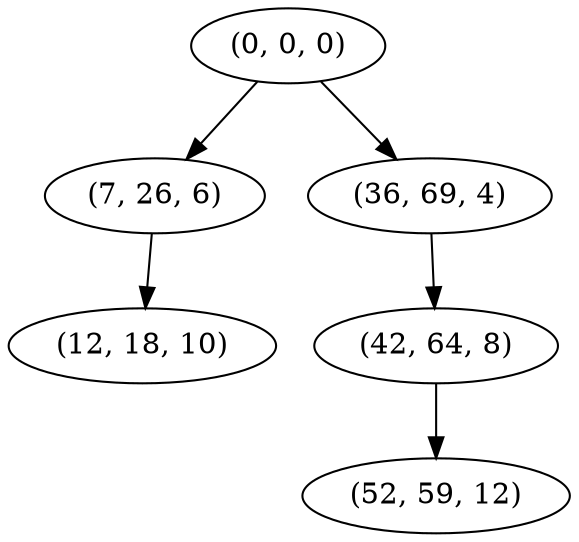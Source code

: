 digraph tree {
    "(0, 0, 0)";
    "(7, 26, 6)";
    "(12, 18, 10)";
    "(36, 69, 4)";
    "(42, 64, 8)";
    "(52, 59, 12)";
    "(0, 0, 0)" -> "(7, 26, 6)";
    "(0, 0, 0)" -> "(36, 69, 4)";
    "(7, 26, 6)" -> "(12, 18, 10)";
    "(36, 69, 4)" -> "(42, 64, 8)";
    "(42, 64, 8)" -> "(52, 59, 12)";
}
